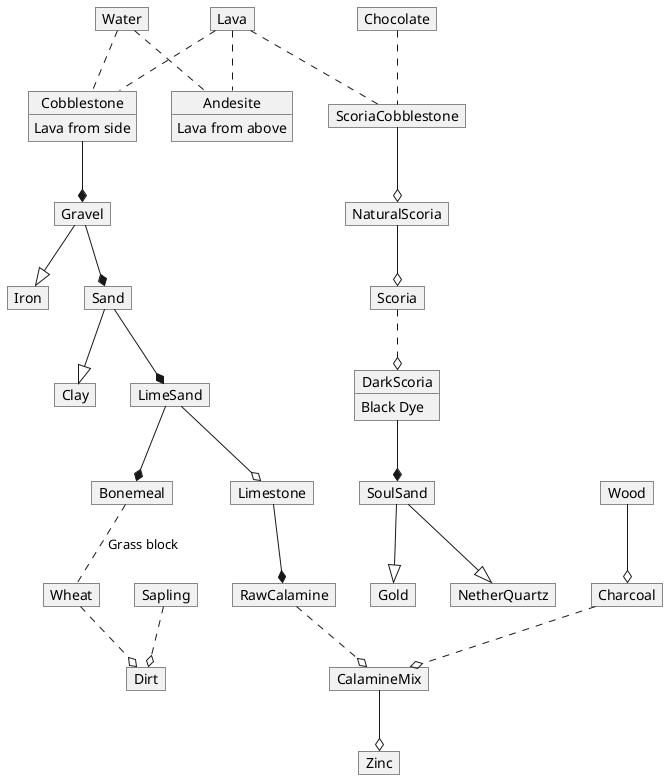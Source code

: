 @startuml
'https://plantuml.com/object-diagram
hide empty attributes
'Objects
' Fluids
object Lava
object Water
object Chocolate


' Blocks from Fluids
object Cobblestone {
    Lava from side
}
object Andesite {
    Lava from above
}
object ScoriaCobblestone

' Plants
object Wood
object Sapling
object Wheat
object Dirt

' Milling --*
object Gravel
object Sand
object LimeSand
object Bonemeal
object RawCalamine
object SoulSand

' Washing --|>
object Iron
object Clay
object NetherQuartz
object Gold

' Smelting --o
object Charcoal
object NaturalScoria
object Scoria
object Limestone
object Zinc

' Crafting ..o
object DarkScoria {
    Black Dye
}
object CalamineMix

'Arrows

' Blocks from Fluids and other misc interactions
Lava .. Cobblestone
Water .. Cobblestone
Lava .. Andesite
Water .. Andesite
Lava .. ScoriaCobblestone
Chocolate .. ScoriaCobblestone

Bonemeal .. Wheat : Grass block


' Milling --*
Cobblestone --* Gravel
Gravel --* Sand
Sand --* LimeSand
Limestone --* RawCalamine
LimeSand --* Bonemeal
DarkScoria --* SoulSand


' Washing --|>
Gravel --|> Iron
Sand --|> Clay
SoulSand --|> NetherQuartz
SoulSand --|> Gold


' Smelting --o
Wood --o Charcoal
ScoriaCobblestone --o NaturalScoria
NaturalScoria --o Scoria
LimeSand --o Limestone
CalamineMix --o Zinc


' Crafting ..o
Scoria ..o DarkScoria
Charcoal ..o CalamineMix
RawCalamine ..o CalamineMix
Wheat ..o Dirt
Sapling ..o Dirt

@enduml
